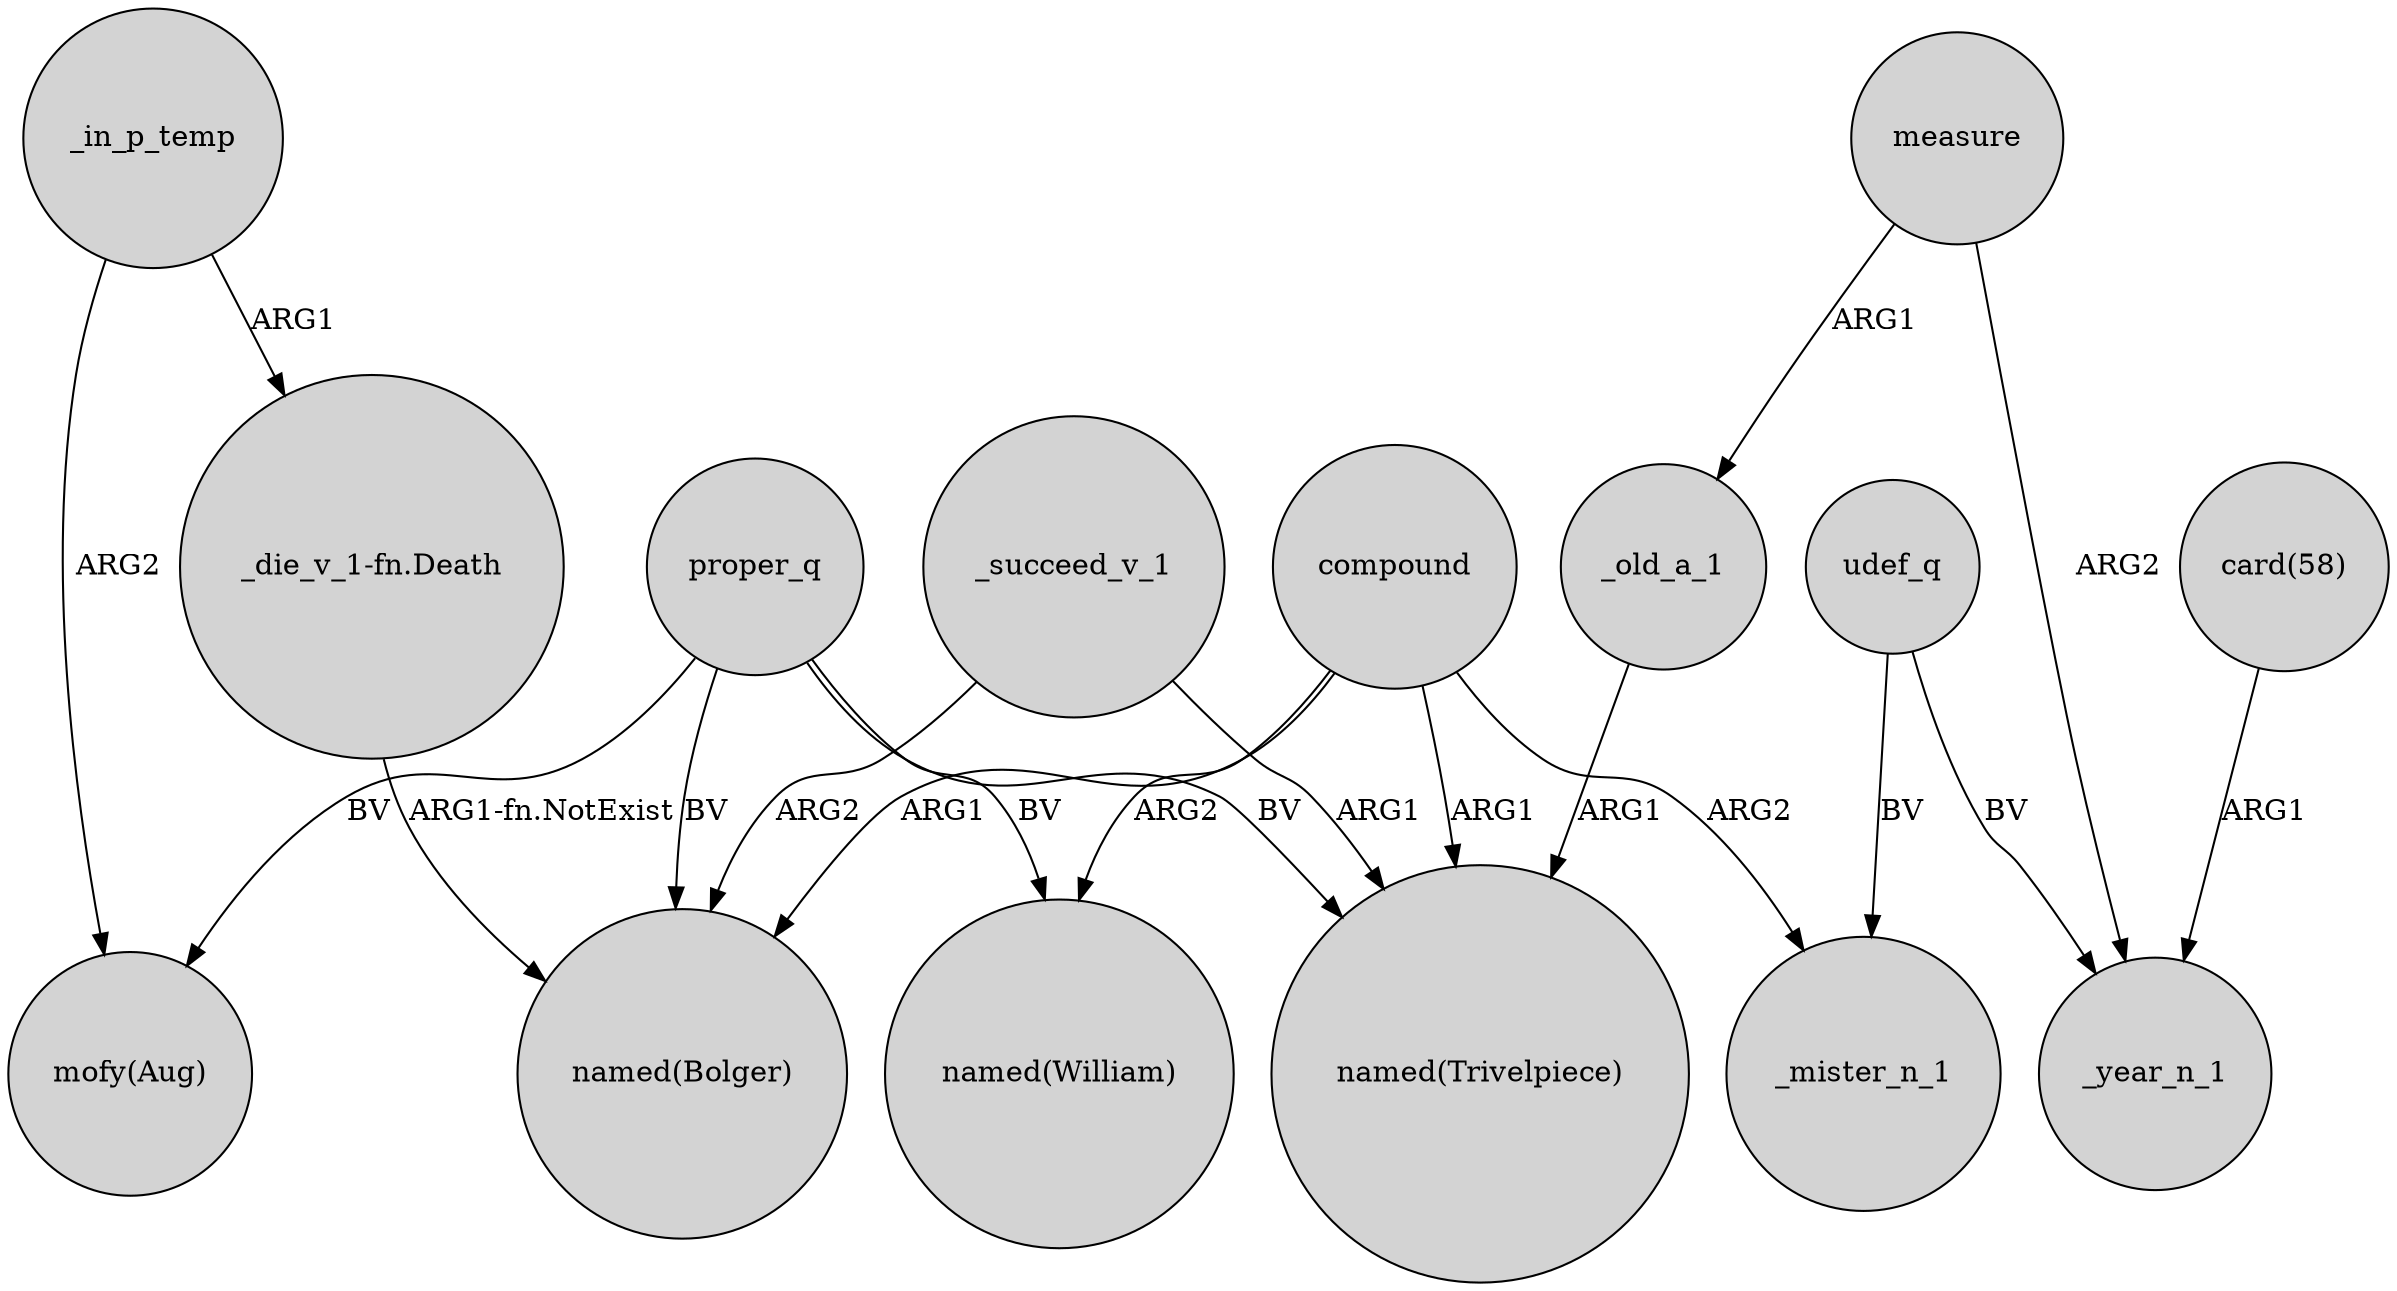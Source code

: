 digraph {
	node [shape=circle style=filled]
	_succeed_v_1 -> "named(Trivelpiece)" [label=ARG1]
	"_die_v_1-fn.Death" -> "named(Bolger)" [label="ARG1-fn.NotExist"]
	_succeed_v_1 -> "named(Bolger)" [label=ARG2]
	measure -> _year_n_1 [label=ARG2]
	compound -> "named(Bolger)" [label=ARG1]
	_old_a_1 -> "named(Trivelpiece)" [label=ARG1]
	compound -> _mister_n_1 [label=ARG2]
	udef_q -> _mister_n_1 [label=BV]
	proper_q -> "named(Bolger)" [label=BV]
	measure -> _old_a_1 [label=ARG1]
	_in_p_temp -> "mofy(Aug)" [label=ARG2]
	compound -> "named(William)" [label=ARG2]
	proper_q -> "mofy(Aug)" [label=BV]
	proper_q -> "named(Trivelpiece)" [label=BV]
	"card(58)" -> _year_n_1 [label=ARG1]
	_in_p_temp -> "_die_v_1-fn.Death" [label=ARG1]
	udef_q -> _year_n_1 [label=BV]
	compound -> "named(Trivelpiece)" [label=ARG1]
	proper_q -> "named(William)" [label=BV]
}

